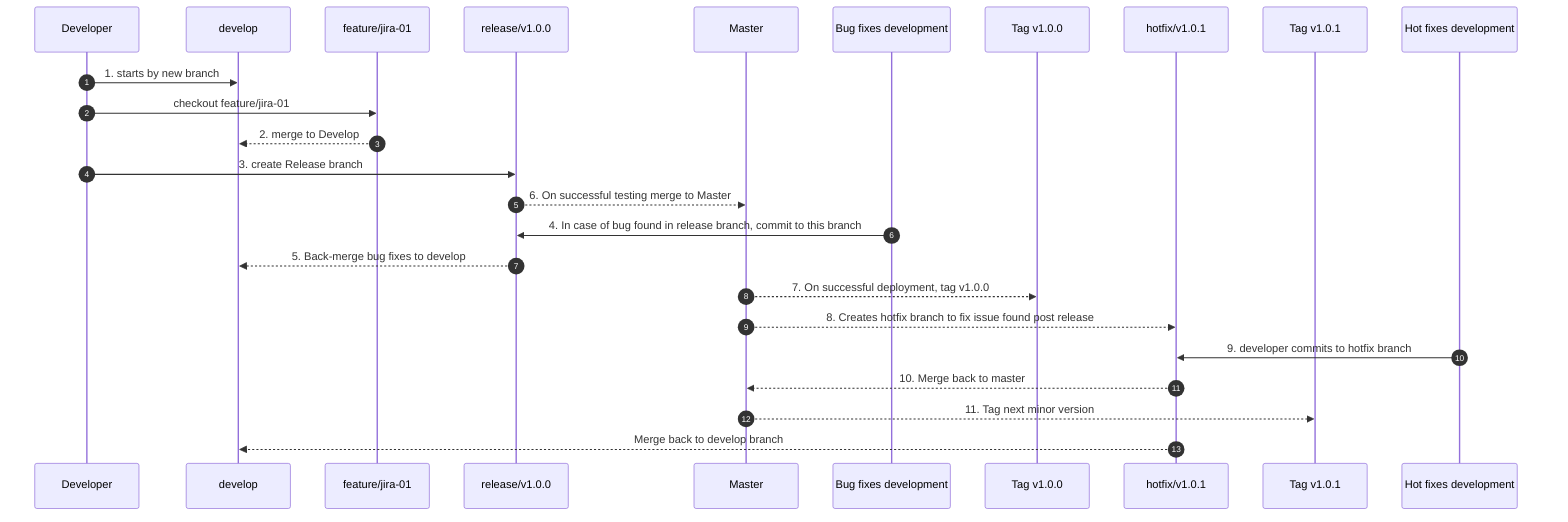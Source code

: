 sequenceDiagram
    autonumber

    participant Dev as Developer
    participant B as develop
    participant A as feature/jira-01
    participant C as release/v1.0.0
    participant D as Master
    participant E as Bug fixes development
    participant G as Tag v1.0.0
    participant H as hotfix/v1.0.1
    participant K as Tag v1.0.1
    participant L as Hot fixes development

    Dev->>B: 1. starts by new branch
    Dev->>A: checkout feature/jira-01
    A-->>B: 2. merge to Develop
    Dev->>C: 3. create Release branch
    C-->>D: 6. On successful testing merge to Master
    E->>C: 4. In case of bug found in release branch, commit to this branch
    C-->>B: 5. Back-merge bug fixes to develop
    D-->>G: 7. On successful deployment, tag v1.0.0
    D-->>H: 8. Creates hotfix branch to fix issue found post release
    L->>H: 9. developer commits to hotfix branch
    H-->>D: 10. Merge back to master
    D-->>K: 11. Tag next minor version
    H-->>B: Merge back to develop branch